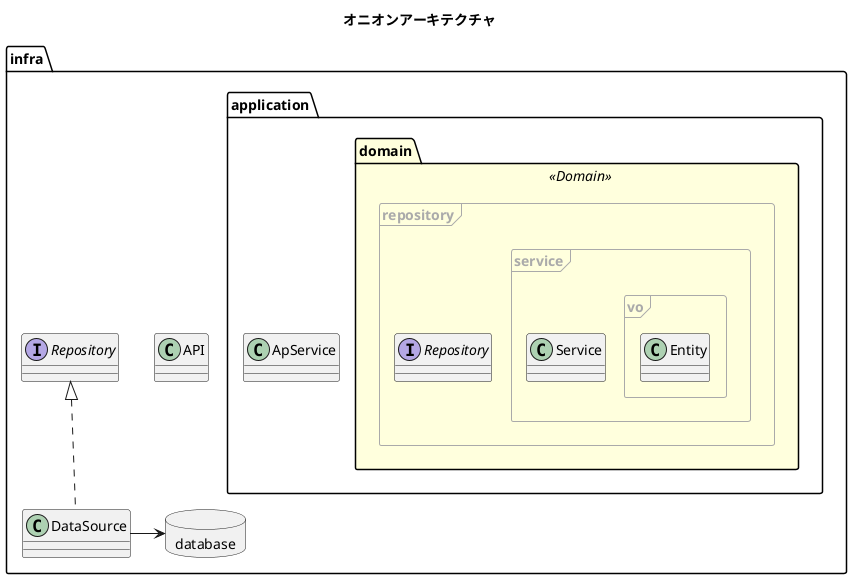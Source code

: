 @startuml
title オニオンアーキテクチャ

skinparam Frame {
  FontColor #aaa
  BorderColor #aaa
}

skinparam package {
  backgroundColor<<Domain>> #ffd
}

package infra {
  class API {
  }
  package application {
    class ApService {
    }
    package domain <<Domain>> {
      package repository <<Frame>> {
        interface Repository {
        }

        package service <<Frame>> {
          class Service {
          }
          package vo <<Frame>> {
            class Entity {
            }
          }
        }
      }
    }

  }
  class DataSource implements Repository {
  }
  package database <<Database>> {
  }
  DataSource -> database
}

@enduml
